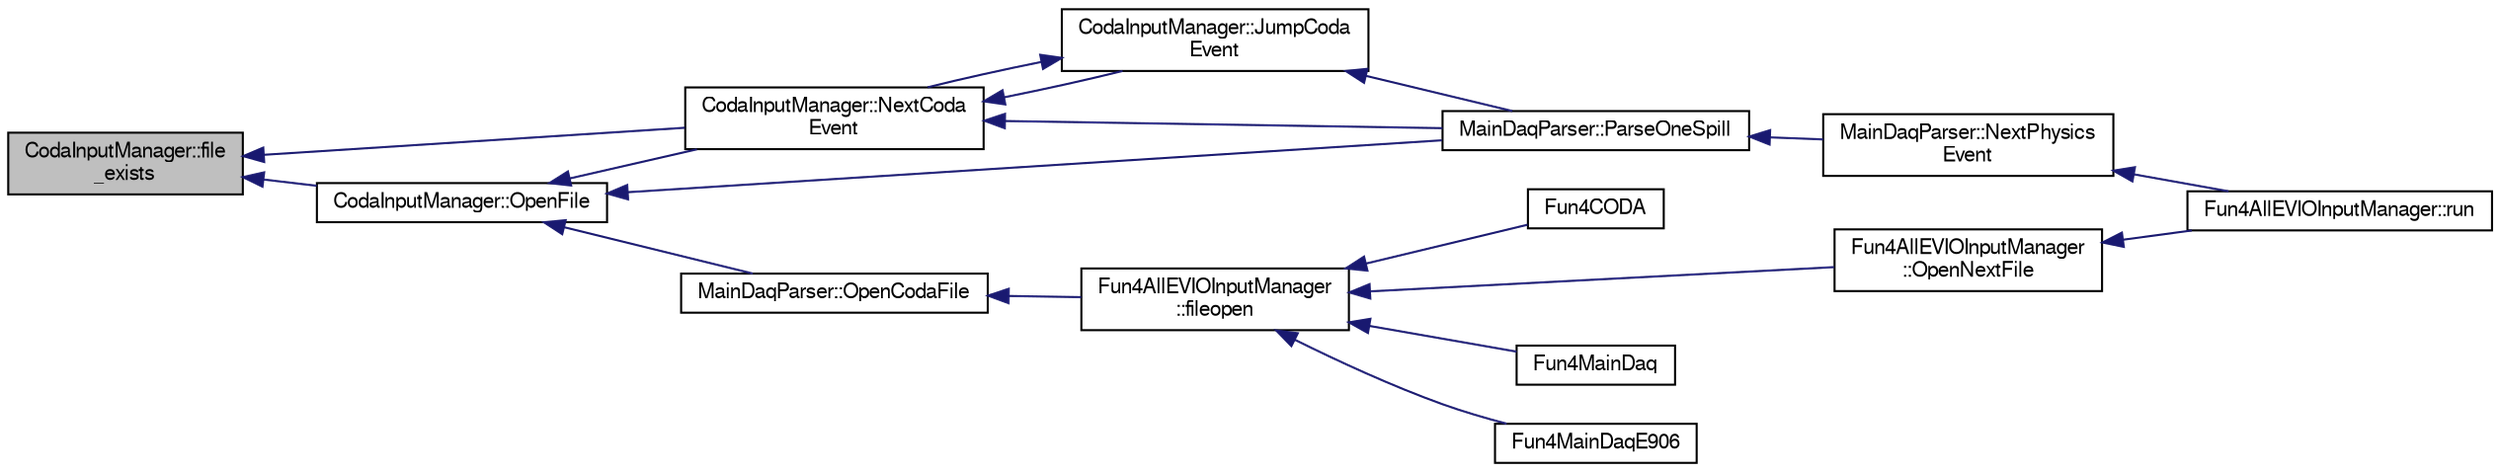 digraph "CodaInputManager::file_exists"
{
  bgcolor="transparent";
  edge [fontname="FreeSans",fontsize="10",labelfontname="FreeSans",labelfontsize="10"];
  node [fontname="FreeSans",fontsize="10",shape=record];
  rankdir="LR";
  Node1 [label="CodaInputManager::file\l_exists",height=0.2,width=0.4,color="black", fillcolor="grey75", style="filled" fontcolor="black"];
  Node1 -> Node2 [dir="back",color="midnightblue",fontsize="10",style="solid",fontname="FreeSans"];
  Node2 [label="CodaInputManager::NextCoda\lEvent",height=0.2,width=0.4,color="black",URL="$d9/de8/classCodaInputManager.html#aedda0f443ef8f023461c82dfc42c86c4"];
  Node2 -> Node3 [dir="back",color="midnightblue",fontsize="10",style="solid",fontname="FreeSans"];
  Node3 [label="CodaInputManager::JumpCoda\lEvent",height=0.2,width=0.4,color="black",URL="$d9/de8/classCodaInputManager.html#aaeb27a863ef1b2598575d927b447b00a"];
  Node3 -> Node2 [dir="back",color="midnightblue",fontsize="10",style="solid",fontname="FreeSans"];
  Node3 -> Node4 [dir="back",color="midnightblue",fontsize="10",style="solid",fontname="FreeSans"];
  Node4 [label="MainDaqParser::ParseOneSpill",height=0.2,width=0.4,color="black",URL="$df/dcd/classMainDaqParser.html#aec37294974c2bae1ec389cfc1b6ce2ae"];
  Node4 -> Node5 [dir="back",color="midnightblue",fontsize="10",style="solid",fontname="FreeSans"];
  Node5 [label="MainDaqParser::NextPhysics\lEvent",height=0.2,width=0.4,color="black",URL="$df/dcd/classMainDaqParser.html#a82fee38c4e8fa7912e47085f7e66f97d"];
  Node5 -> Node6 [dir="back",color="midnightblue",fontsize="10",style="solid",fontname="FreeSans"];
  Node6 [label="Fun4AllEVIOInputManager::run",height=0.2,width=0.4,color="black",URL="$d3/d97/classFun4AllEVIOInputManager.html#af61a28facba084aad29bf788ef2d28e7"];
  Node2 -> Node4 [dir="back",color="midnightblue",fontsize="10",style="solid",fontname="FreeSans"];
  Node1 -> Node7 [dir="back",color="midnightblue",fontsize="10",style="solid",fontname="FreeSans"];
  Node7 [label="CodaInputManager::OpenFile",height=0.2,width=0.4,color="black",URL="$d9/de8/classCodaInputManager.html#a010f2f99cd72b21042c534a0236c3151"];
  Node7 -> Node2 [dir="back",color="midnightblue",fontsize="10",style="solid",fontname="FreeSans"];
  Node7 -> Node8 [dir="back",color="midnightblue",fontsize="10",style="solid",fontname="FreeSans"];
  Node8 [label="MainDaqParser::OpenCodaFile",height=0.2,width=0.4,color="black",URL="$df/dcd/classMainDaqParser.html#afc604e499880357a56d30951e7a2124e"];
  Node8 -> Node9 [dir="back",color="midnightblue",fontsize="10",style="solid",fontname="FreeSans"];
  Node9 [label="Fun4AllEVIOInputManager\l::fileopen",height=0.2,width=0.4,color="black",URL="$d3/d97/classFun4AllEVIOInputManager.html#a7bb0e143543d8a1754c9b7d4451f9e3b"];
  Node9 -> Node10 [dir="back",color="midnightblue",fontsize="10",style="solid",fontname="FreeSans"];
  Node10 [label="Fun4CODA",height=0.2,width=0.4,color="black",URL="$db/dbe/Fun4CODA_8C.html#a1bbee777074605aa2a59ddf9b2b52742"];
  Node9 -> Node11 [dir="back",color="midnightblue",fontsize="10",style="solid",fontname="FreeSans"];
  Node11 [label="Fun4AllEVIOInputManager\l::OpenNextFile",height=0.2,width=0.4,color="black",URL="$d3/d97/classFun4AllEVIOInputManager.html#a1e94c890a89e8601f767c64cf26db5f9"];
  Node11 -> Node6 [dir="back",color="midnightblue",fontsize="10",style="solid",fontname="FreeSans"];
  Node9 -> Node12 [dir="back",color="midnightblue",fontsize="10",style="solid",fontname="FreeSans"];
  Node12 [label="Fun4MainDaq",height=0.2,width=0.4,color="black",URL="$df/d6a/e1039-core_2online_2macros_2Fun4MainDaq_8C.html#ab9151bcfc5d35e7a25c9cf86fddd2bd2",tooltip="Fun4MainDaq.C: Fun4all macro to decode the MainDAQ data. "];
  Node9 -> Node13 [dir="back",color="midnightblue",fontsize="10",style="solid",fontname="FreeSans"];
  Node13 [label="Fun4MainDaqE906",height=0.2,width=0.4,color="black",URL="$d1/d6b/Fun4MainDaqE906_8C.html#a3617355b5c033a5635408b1cd8c29c35",tooltip="Fun4MainDaq.C: Fun4all macro to decode the MainDAQ data. "];
  Node7 -> Node4 [dir="back",color="midnightblue",fontsize="10",style="solid",fontname="FreeSans"];
}
